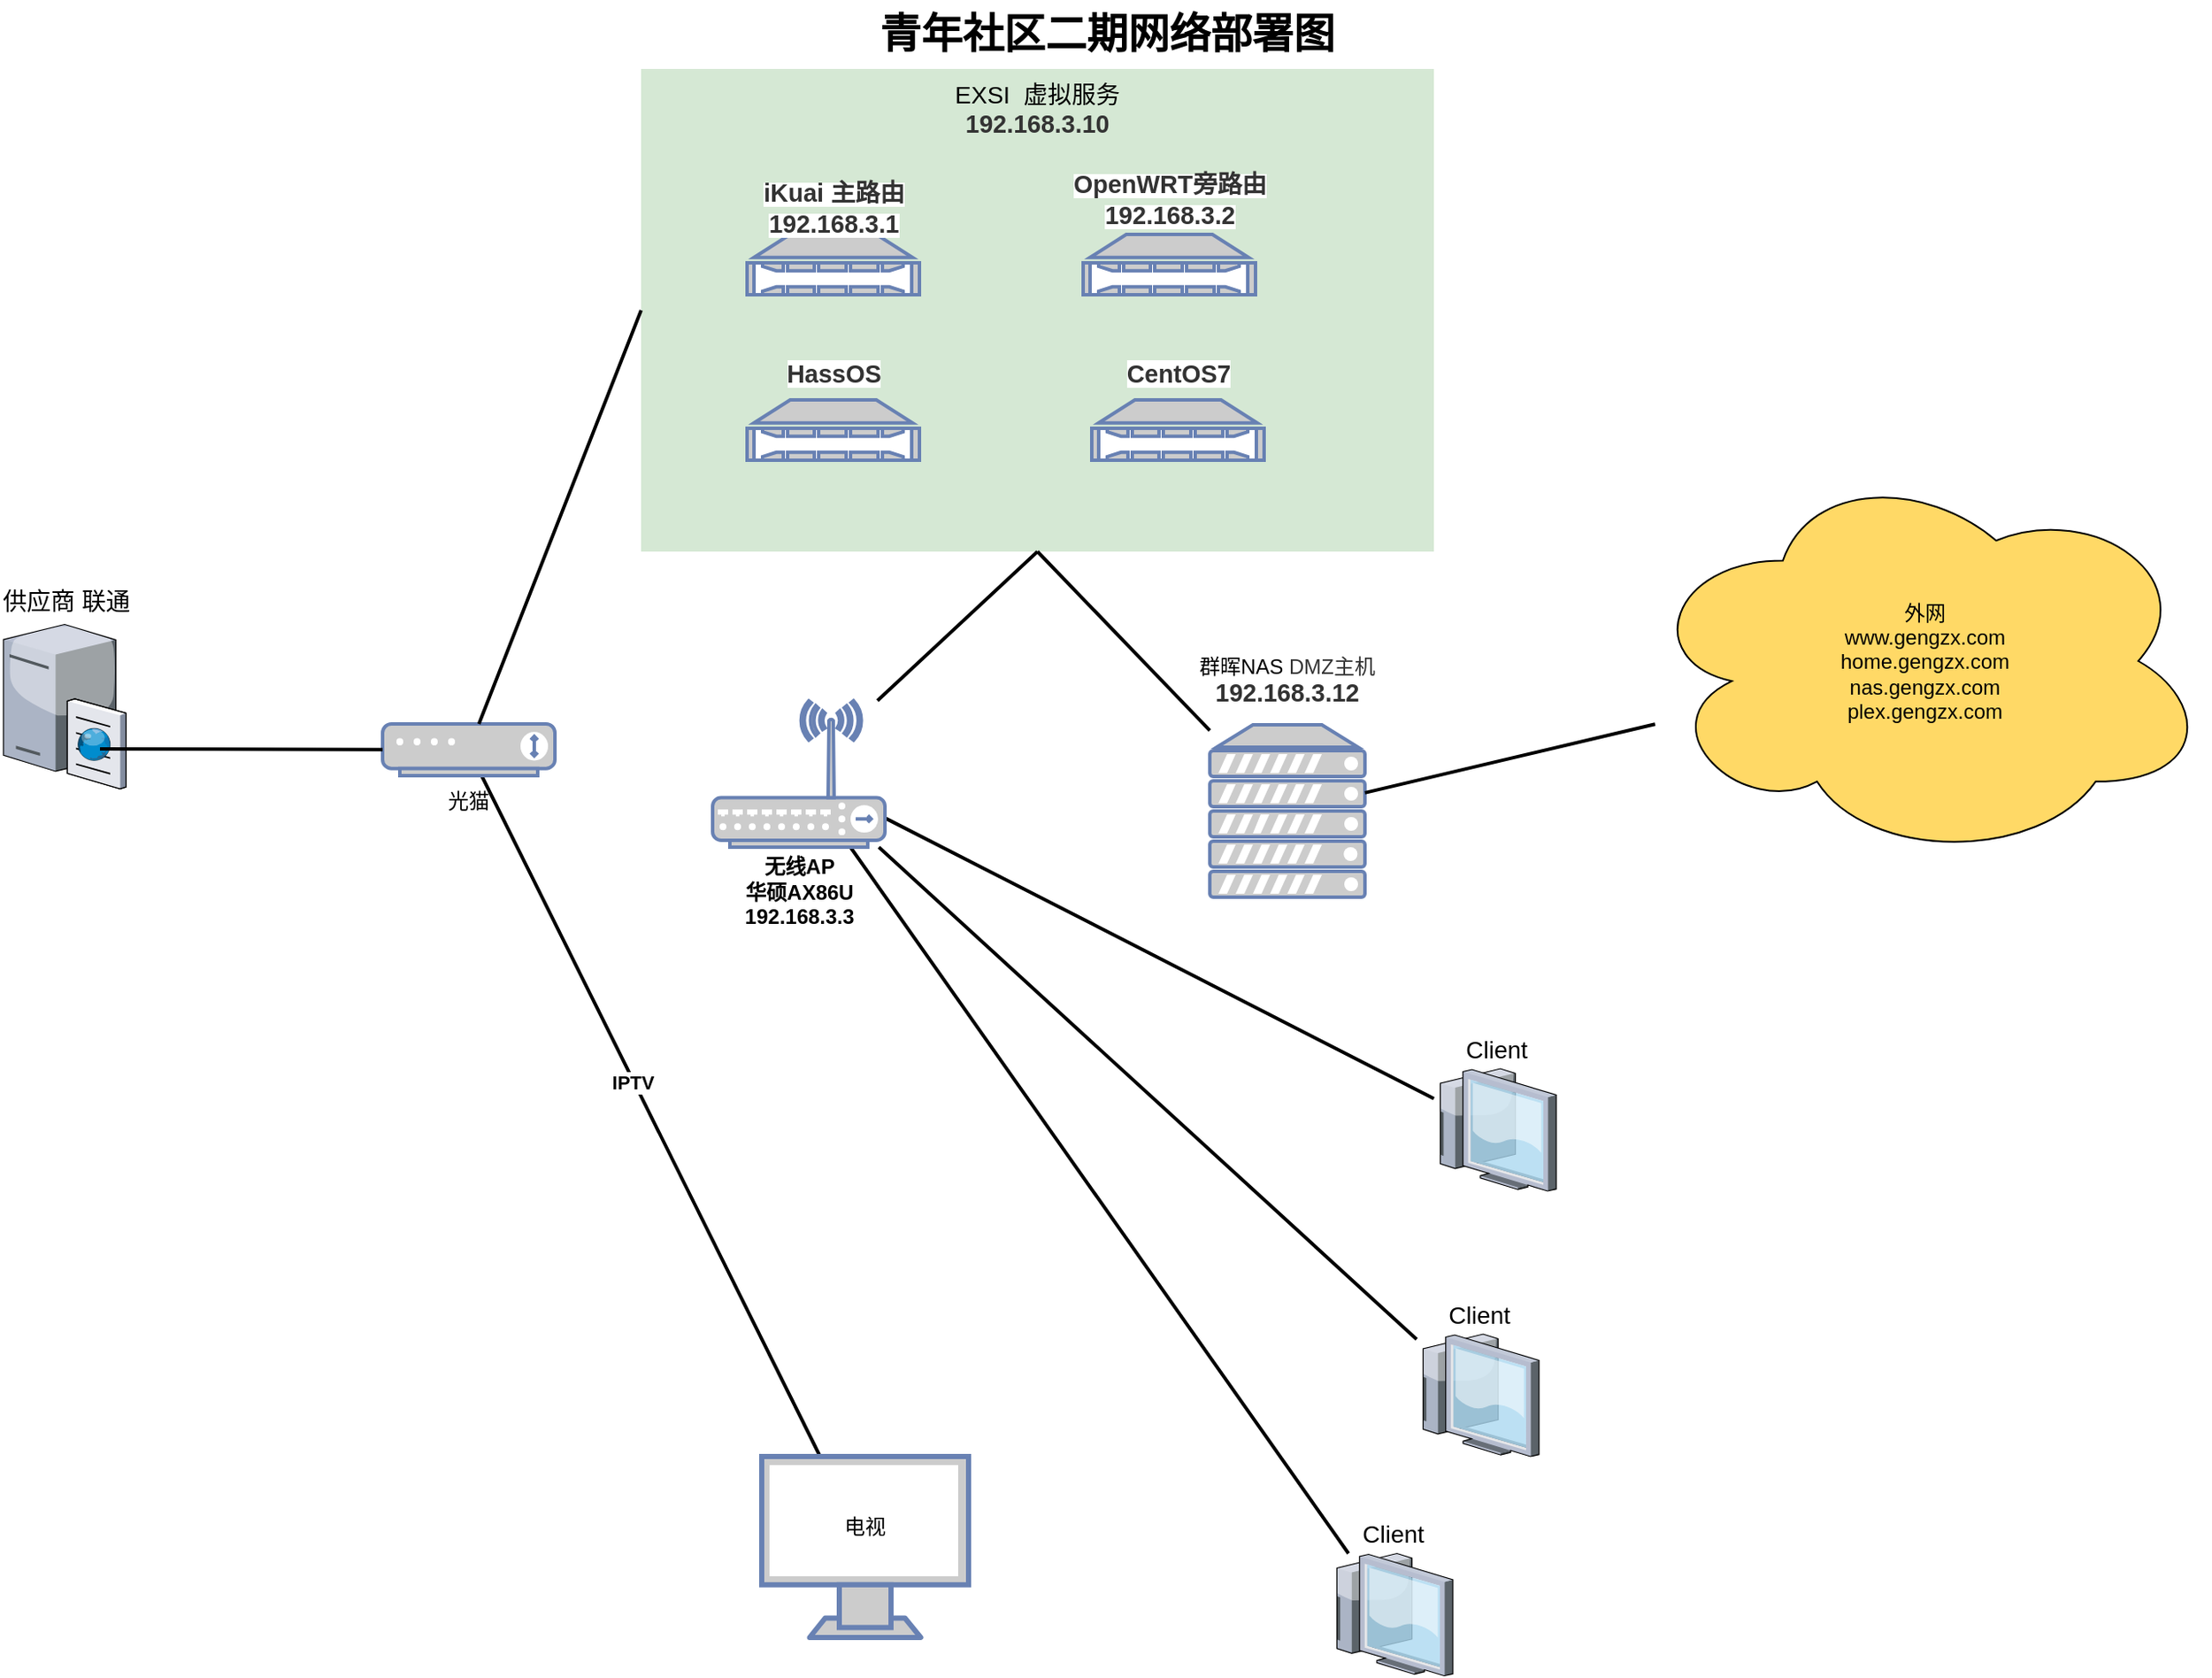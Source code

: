 <mxfile version="16.1.4" type="github">
  <diagram name="Page-1" id="e3a06f82-3646-2815-327d-82caf3d4e204">
    <mxGraphModel dx="1445" dy="1129" grid="1" gridSize="10" guides="1" tooltips="1" connect="1" arrows="1" fold="1" page="1" pageScale="1.5" pageWidth="1169" pageHeight="826" background="none" math="0" shadow="0">
      <root>
        <mxCell id="0" style=";html=1;" />
        <mxCell id="1" style=";html=1;" parent="0" />
        <mxCell id="6a7d8f32e03d9370-60" value="EXSI&amp;nbsp; 虚拟服务&lt;br style=&quot;font-size: 12px&quot;&gt;&lt;font color=&quot;#333333&quot; face=&quot;arial&quot; style=&quot;font-size: 12px&quot;&gt;&lt;span style=&quot;font-size: 14.305px&quot;&gt;&lt;b&gt;192.168.3.10&lt;/b&gt;&lt;/span&gt;&lt;/font&gt;" style="whiteSpace=wrap;html=1;fillColor=#d5e8d4;fontSize=14;strokeColor=none;verticalAlign=top;" parent="1" vertex="1">
          <mxGeometry x="660" y="70" width="460" height="280" as="geometry" />
        </mxCell>
        <mxCell id="6a7d8f32e03d9370-51" style="edgeStyle=none;rounded=0;html=1;startSize=10;endSize=10;jettySize=auto;orthogonalLoop=1;fontSize=14;endArrow=none;endFill=0;strokeWidth=2;" parent="1" source="JdBPFRA5h67HiYUnEUZj-7" target="JdBPFRA5h67HiYUnEUZj-1" edge="1">
          <mxGeometry relative="1" as="geometry">
            <mxPoint x="720" y="289" as="sourcePoint" />
            <mxPoint x="690" y="389" as="targetPoint" />
          </mxGeometry>
        </mxCell>
        <mxCell id="JdBPFRA5h67HiYUnEUZj-10" value="&lt;b&gt;IPTV&lt;/b&gt;" style="edgeLabel;html=1;align=center;verticalAlign=middle;resizable=0;points=[];" vertex="1" connectable="0" parent="6a7d8f32e03d9370-51">
          <mxGeometry x="0.104" y="1" relative="1" as="geometry">
            <mxPoint as="offset" />
          </mxGeometry>
        </mxCell>
        <mxCell id="6a7d8f32e03d9370-15" value="供应商 联通" style="verticalLabelPosition=top;aspect=fixed;html=1;verticalAlign=bottom;strokeColor=none;shape=mxgraph.citrix.cache_server;fillColor=#66B2FF;gradientColor=#0066CC;fontSize=14;labelPosition=center;align=center;" parent="1" vertex="1">
          <mxGeometry x="290" y="390" width="71" height="97.5" as="geometry" />
        </mxCell>
        <mxCell id="6a7d8f32e03d9370-53" style="edgeStyle=none;rounded=0;html=1;startSize=10;endSize=10;jettySize=auto;orthogonalLoop=1;fontSize=14;endArrow=none;endFill=0;strokeWidth=2;" parent="1" source="JdBPFRA5h67HiYUnEUZj-30" target="6a7d8f32e03d9370-29" edge="1">
          <mxGeometry relative="1" as="geometry">
            <mxPoint x="1463.673" y="431.5" as="sourcePoint" />
          </mxGeometry>
        </mxCell>
        <mxCell id="6a7d8f32e03d9370-54" style="edgeStyle=none;rounded=0;html=1;startSize=10;endSize=10;jettySize=auto;orthogonalLoop=1;fontSize=14;endArrow=none;endFill=0;strokeWidth=2;" parent="1" source="JdBPFRA5h67HiYUnEUZj-30" target="6a7d8f32e03d9370-28" edge="1">
          <mxGeometry relative="1" as="geometry">
            <mxPoint x="1450.494" y="431.5" as="sourcePoint" />
          </mxGeometry>
        </mxCell>
        <mxCell id="6a7d8f32e03d9370-55" style="edgeStyle=none;rounded=0;html=1;startSize=10;endSize=10;jettySize=auto;orthogonalLoop=1;fontSize=14;endArrow=none;endFill=0;strokeWidth=2;" parent="1" source="JdBPFRA5h67HiYUnEUZj-30" target="6a7d8f32e03d9370-27" edge="1">
          <mxGeometry relative="1" as="geometry">
            <mxPoint x="1534.18" y="411.619" as="sourcePoint" />
          </mxGeometry>
        </mxCell>
        <mxCell id="6a7d8f32e03d9370-27" value="Client" style="verticalLabelPosition=top;aspect=fixed;html=1;verticalAlign=bottom;strokeColor=none;shape=mxgraph.citrix.thin_client;fillColor=#66B2FF;gradientColor=#0066CC;fontSize=14;labelPosition=center;align=center;" parent="1" vertex="1">
          <mxGeometry x="1060" y="931.25" width="71" height="71" as="geometry" />
        </mxCell>
        <mxCell id="6a7d8f32e03d9370-28" value="Client" style="verticalLabelPosition=top;aspect=fixed;html=1;verticalAlign=bottom;strokeColor=none;shape=mxgraph.citrix.thin_client;fillColor=#66B2FF;gradientColor=#0066CC;fontSize=14;labelPosition=center;align=center;" parent="1" vertex="1">
          <mxGeometry x="1110" y="804" width="71" height="71" as="geometry" />
        </mxCell>
        <mxCell id="6a7d8f32e03d9370-29" value="Client" style="verticalLabelPosition=top;aspect=fixed;html=1;verticalAlign=bottom;strokeColor=none;shape=mxgraph.citrix.thin_client;fillColor=#66B2FF;gradientColor=#0066CC;fontSize=14;labelPosition=center;align=center;" parent="1" vertex="1">
          <mxGeometry x="1120" y="650" width="71" height="71" as="geometry" />
        </mxCell>
        <mxCell id="6a7d8f32e03d9370-62" value="青年社区二期网络部署图" style="text;strokeColor=none;fillColor=none;html=1;fontSize=24;fontStyle=1;verticalAlign=middle;align=center;" parent="1" vertex="1">
          <mxGeometry x="499" y="30" width="861" height="40" as="geometry" />
        </mxCell>
        <mxCell id="JdBPFRA5h67HiYUnEUZj-1" value="" style="fontColor=#0066CC;verticalAlign=top;verticalLabelPosition=bottom;labelPosition=center;align=center;html=1;outlineConnect=0;fillColor=#CCCCCC;strokeColor=#6881B3;gradientColor=none;gradientDirection=north;strokeWidth=2;shape=mxgraph.networks.modem;" vertex="1" parent="1">
          <mxGeometry x="510" y="450" width="100" height="30" as="geometry" />
        </mxCell>
        <mxCell id="JdBPFRA5h67HiYUnEUZj-7" value="" style="fontColor=#0066CC;verticalAlign=top;verticalLabelPosition=bottom;labelPosition=center;align=center;html=1;outlineConnect=0;fillColor=#CCCCCC;strokeColor=#6881B3;gradientColor=none;gradientDirection=north;strokeWidth=2;shape=mxgraph.networks.monitor;" vertex="1" parent="1">
          <mxGeometry x="730" y="875" width="120" height="105" as="geometry" />
        </mxCell>
        <mxCell id="JdBPFRA5h67HiYUnEUZj-8" value="电视" style="text;html=1;strokeColor=none;fillColor=none;align=center;verticalAlign=middle;whiteSpace=wrap;rounded=0;" vertex="1" parent="1">
          <mxGeometry x="760" y="901.25" width="60" height="30" as="geometry" />
        </mxCell>
        <mxCell id="JdBPFRA5h67HiYUnEUZj-4" value="光猫" style="text;html=1;strokeColor=none;fillColor=none;align=center;verticalAlign=middle;whiteSpace=wrap;rounded=0;" vertex="1" parent="1">
          <mxGeometry x="530" y="480" width="60" height="30" as="geometry" />
        </mxCell>
        <mxCell id="JdBPFRA5h67HiYUnEUZj-14" style="edgeStyle=none;rounded=0;html=1;startSize=10;endSize=10;jettySize=auto;orthogonalLoop=1;fontSize=14;endArrow=none;endFill=0;strokeWidth=2;entryX=0.789;entryY=0.764;entryDx=0;entryDy=0;entryPerimeter=0;" edge="1" parent="1" source="JdBPFRA5h67HiYUnEUZj-1" target="6a7d8f32e03d9370-15">
          <mxGeometry relative="1" as="geometry">
            <mxPoint x="690.0" y="655" as="sourcePoint" />
            <mxPoint x="769.061" y="400.5" as="targetPoint" />
          </mxGeometry>
        </mxCell>
        <mxCell id="JdBPFRA5h67HiYUnEUZj-17" value="" style="fontColor=#0066CC;verticalAlign=top;verticalLabelPosition=bottom;labelPosition=center;align=center;html=1;outlineConnect=0;fillColor=#CCCCCC;strokeColor=#6881B3;gradientColor=none;gradientDirection=north;strokeWidth=2;shape=mxgraph.networks.nas_filer;" vertex="1" parent="1">
          <mxGeometry x="721.5" y="166" width="100" height="35" as="geometry" />
        </mxCell>
        <mxCell id="JdBPFRA5h67HiYUnEUZj-18" value="" style="fontColor=#0066CC;verticalAlign=top;verticalLabelPosition=bottom;labelPosition=center;align=center;html=1;outlineConnect=0;fillColor=#CCCCCC;strokeColor=#6881B3;gradientColor=none;gradientDirection=north;strokeWidth=2;shape=mxgraph.networks.nas_filer;" vertex="1" parent="1">
          <mxGeometry x="721.5" y="262" width="100" height="35" as="geometry" />
        </mxCell>
        <mxCell id="JdBPFRA5h67HiYUnEUZj-19" value="" style="fontColor=#0066CC;verticalAlign=top;verticalLabelPosition=bottom;labelPosition=center;align=center;html=1;outlineConnect=0;fillColor=#CCCCCC;strokeColor=#6881B3;gradientColor=none;gradientDirection=north;strokeWidth=2;shape=mxgraph.networks.nas_filer;" vertex="1" parent="1">
          <mxGeometry x="921.5" y="262" width="100" height="35" as="geometry" />
        </mxCell>
        <mxCell id="JdBPFRA5h67HiYUnEUZj-20" value="" style="fontColor=#0066CC;verticalAlign=top;verticalLabelPosition=bottom;labelPosition=center;align=center;html=1;outlineConnect=0;fillColor=#CCCCCC;strokeColor=#6881B3;gradientColor=none;gradientDirection=north;strokeWidth=2;shape=mxgraph.networks.nas_filer;" vertex="1" parent="1">
          <mxGeometry x="916.5" y="166" width="100" height="35" as="geometry" />
        </mxCell>
        <mxCell id="JdBPFRA5h67HiYUnEUZj-21" value="&lt;span style=&quot;background-color: rgb(255 , 255 , 255)&quot;&gt;&lt;font color=&quot;#333333&quot; face=&quot;arial&quot;&gt;&lt;span style=&quot;font-size: 14.305px&quot;&gt;&lt;b&gt;iKuai 主路由&lt;/b&gt;&lt;/span&gt;&lt;/font&gt;&lt;br&gt;&lt;font color=&quot;#333333&quot; face=&quot;arial&quot;&gt;&lt;span style=&quot;font-size: 14.305px&quot;&gt;&lt;b&gt;192.168.3.1&lt;/b&gt;&lt;/span&gt;&lt;/font&gt;&lt;br&gt;&lt;/span&gt;" style="text;html=1;strokeColor=none;fillColor=none;align=center;verticalAlign=middle;whiteSpace=wrap;rounded=0;" vertex="1" parent="1">
          <mxGeometry x="721.5" y="141" width="100" height="19" as="geometry" />
        </mxCell>
        <mxCell id="JdBPFRA5h67HiYUnEUZj-22" value="&lt;font color=&quot;#333333&quot; face=&quot;arial&quot;&gt;&lt;span style=&quot;background-color: rgb(255 , 255 , 255)&quot;&gt;&lt;b style=&quot;font-size: 14.305px&quot;&gt;OpenWRT旁路由&lt;/b&gt;&lt;br&gt;&lt;span style=&quot;font-size: 14.305px&quot;&gt;&lt;b&gt;192.168.3.2&lt;/b&gt;&lt;/span&gt;&lt;br&gt;&lt;/span&gt;&lt;/font&gt;" style="text;html=1;strokeColor=none;fillColor=none;align=center;verticalAlign=middle;whiteSpace=wrap;rounded=0;" vertex="1" parent="1">
          <mxGeometry x="901.5" y="136" width="130" height="19" as="geometry" />
        </mxCell>
        <mxCell id="JdBPFRA5h67HiYUnEUZj-23" value="&lt;span style=&quot;color: rgb(51 , 51 , 51) ; font-family: &amp;#34;arial&amp;#34; ; font-size: 14.305px ; font-weight: 700 ; background-color: rgb(255 , 255 , 255)&quot;&gt;HassOS&lt;/span&gt;" style="text;html=1;strokeColor=none;fillColor=none;align=center;verticalAlign=middle;whiteSpace=wrap;rounded=0;" vertex="1" parent="1">
          <mxGeometry x="741.5" y="232" width="60" height="30" as="geometry" />
        </mxCell>
        <mxCell id="JdBPFRA5h67HiYUnEUZj-24" value="&lt;span style=&quot;color: rgb(51 , 51 , 51) ; font-family: &amp;#34;arial&amp;#34; ; font-size: 14.305px ; font-weight: 700 ; background-color: rgb(255 , 255 , 255)&quot;&gt;CentOS7&lt;/span&gt;" style="text;html=1;strokeColor=none;fillColor=none;align=center;verticalAlign=middle;whiteSpace=wrap;rounded=0;" vertex="1" parent="1">
          <mxGeometry x="941.5" y="232" width="60" height="30" as="geometry" />
        </mxCell>
        <mxCell id="JdBPFRA5h67HiYUnEUZj-25" value="" style="fontColor=#0066CC;verticalAlign=top;verticalLabelPosition=bottom;labelPosition=center;align=center;html=1;outlineConnect=0;fillColor=#CCCCCC;strokeColor=#6881B3;gradientColor=none;gradientDirection=north;strokeWidth=2;shape=mxgraph.networks.server;" vertex="1" parent="1">
          <mxGeometry x="990" y="450.5" width="90" height="100" as="geometry" />
        </mxCell>
        <mxCell id="JdBPFRA5h67HiYUnEUZj-28" value="群晖NAS&amp;nbsp;&lt;span style=&quot;color: rgb(51 , 51 , 51) ; font-family: &amp;#34;microsoft yahei&amp;#34; , &amp;#34;tahoma&amp;#34; , &amp;#34;arial&amp;#34; , &amp;#34;helvetica&amp;#34; , sans-serif ; text-align: left&quot;&gt;DMZ主机&lt;/span&gt;&lt;br&gt;&lt;font color=&quot;#333333&quot; face=&quot;arial&quot;&gt;&lt;span style=&quot;font-size: 14.305px&quot;&gt;&lt;b&gt;192.168.3.12&lt;/b&gt;&lt;/span&gt;&lt;/font&gt;" style="text;html=1;strokeColor=none;fillColor=none;align=center;verticalAlign=middle;whiteSpace=wrap;rounded=0;" vertex="1" parent="1">
          <mxGeometry x="960" y="410" width="150" height="29.5" as="geometry" />
        </mxCell>
        <mxCell id="JdBPFRA5h67HiYUnEUZj-30" value="" style="fontColor=#0066CC;verticalAlign=top;verticalLabelPosition=bottom;labelPosition=center;align=center;html=1;outlineConnect=0;fillColor=#CCCCCC;strokeColor=#6881B3;gradientColor=none;gradientDirection=north;strokeWidth=2;shape=mxgraph.networks.wireless_hub;" vertex="1" parent="1">
          <mxGeometry x="701.5" y="436.5" width="100" height="85" as="geometry" />
        </mxCell>
        <mxCell id="JdBPFRA5h67HiYUnEUZj-31" value="&lt;b&gt;&lt;br&gt;无线AP&lt;br&gt;华硕AX86U&lt;br&gt;192.168.3.3&lt;br&gt;&lt;/b&gt;" style="text;html=1;strokeColor=none;fillColor=none;align=center;verticalAlign=middle;whiteSpace=wrap;rounded=0;" vertex="1" parent="1">
          <mxGeometry x="706.5" y="526.5" width="90" height="27" as="geometry" />
        </mxCell>
        <mxCell id="JdBPFRA5h67HiYUnEUZj-32" style="edgeStyle=none;rounded=0;html=1;startSize=10;endSize=10;jettySize=auto;orthogonalLoop=1;fontSize=14;endArrow=none;endFill=0;strokeWidth=2;entryX=0.5;entryY=1;entryDx=0;entryDy=0;" edge="1" parent="1" source="JdBPFRA5h67HiYUnEUZj-30" target="6a7d8f32e03d9370-60">
          <mxGeometry relative="1" as="geometry">
            <mxPoint x="965.231" y="473.5" as="sourcePoint" />
            <mxPoint x="960" y="400" as="targetPoint" />
          </mxGeometry>
        </mxCell>
        <mxCell id="JdBPFRA5h67HiYUnEUZj-33" style="edgeStyle=none;rounded=0;html=1;startSize=10;endSize=10;jettySize=auto;orthogonalLoop=1;fontSize=14;endArrow=none;endFill=0;strokeWidth=2;entryX=0.5;entryY=1;entryDx=0;entryDy=0;" edge="1" parent="1" source="JdBPFRA5h67HiYUnEUZj-25" target="6a7d8f32e03d9370-60">
          <mxGeometry relative="1" as="geometry">
            <mxPoint x="834.491" y="430.5" as="sourcePoint" />
            <mxPoint x="900" y="360" as="targetPoint" />
          </mxGeometry>
        </mxCell>
        <mxCell id="JdBPFRA5h67HiYUnEUZj-34" style="edgeStyle=none;rounded=0;html=1;startSize=10;endSize=10;jettySize=auto;orthogonalLoop=1;fontSize=14;endArrow=none;endFill=0;strokeWidth=2;entryX=0;entryY=0.5;entryDx=0;entryDy=0;" edge="1" parent="1" source="JdBPFRA5h67HiYUnEUZj-1" target="6a7d8f32e03d9370-60">
          <mxGeometry relative="1" as="geometry">
            <mxPoint x="593.731" y="409.5" as="sourcePoint" />
            <mxPoint x="659.996" y="340" as="targetPoint" />
          </mxGeometry>
        </mxCell>
        <mxCell id="JdBPFRA5h67HiYUnEUZj-35" value="外网&lt;br&gt;&lt;div&gt;www.gengzx.com&lt;/div&gt;&lt;div&gt;home.gengzx.com&lt;/div&gt;&lt;div&gt;nas.gengzx.com&lt;/div&gt;&lt;div&gt;plex.gengzx.com&lt;/div&gt;" style="ellipse;shape=cloud;whiteSpace=wrap;html=1;fillColor=#FFD966;" vertex="1" parent="1">
          <mxGeometry x="1240" y="297" width="330" height="233" as="geometry" />
        </mxCell>
        <mxCell id="JdBPFRA5h67HiYUnEUZj-36" style="edgeStyle=none;rounded=0;html=1;startSize=10;endSize=10;jettySize=auto;orthogonalLoop=1;fontSize=14;endArrow=none;endFill=0;strokeWidth=2;" edge="1" parent="1" source="JdBPFRA5h67HiYUnEUZj-35" target="JdBPFRA5h67HiYUnEUZj-25">
          <mxGeometry relative="1" as="geometry">
            <mxPoint x="1310" y="293.793" as="sourcePoint" />
            <mxPoint x="1210" y="190" as="targetPoint" />
          </mxGeometry>
        </mxCell>
      </root>
    </mxGraphModel>
  </diagram>
</mxfile>
